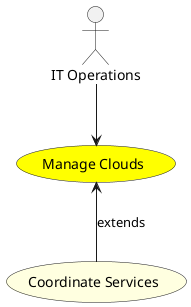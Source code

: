 @startuml


usecase "Manage Clouds" as ManageClouds #yellow

Actor "IT Operations" as ITOperations

ITOperations --> ManageClouds





usecase "Coordinate Services" as CoordinateServices #lightyellow

ManageClouds <-- CoordinateServices : extends







@enduml
